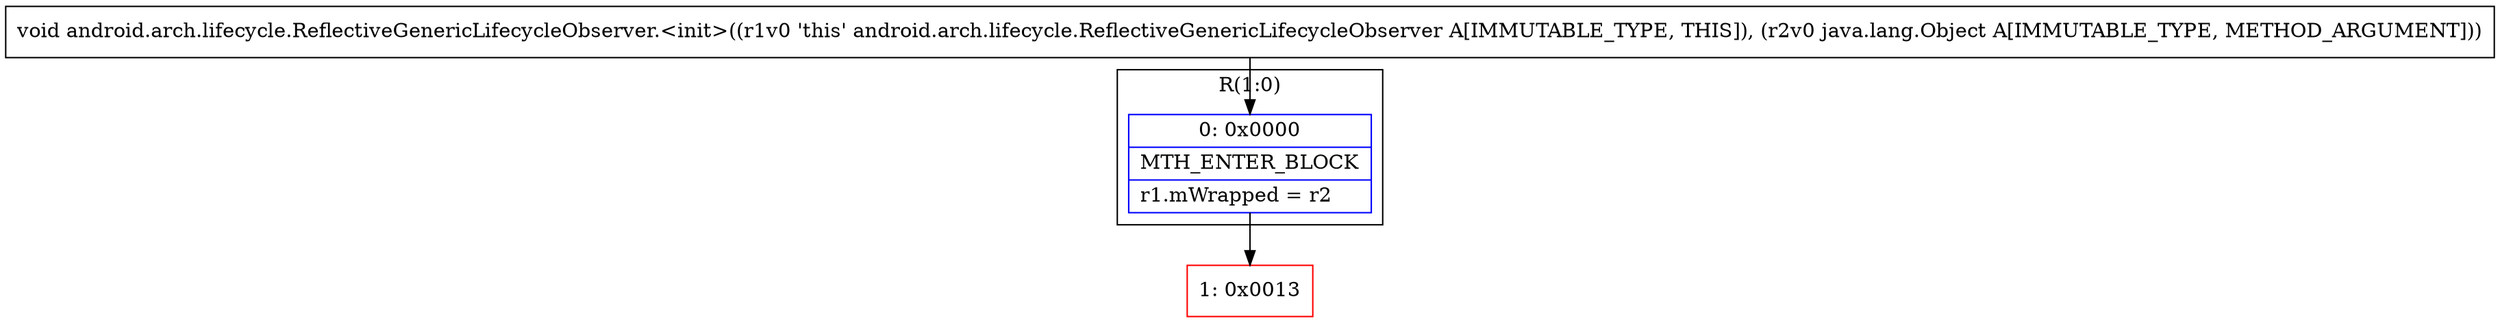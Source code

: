 digraph "CFG forandroid.arch.lifecycle.ReflectiveGenericLifecycleObserver.\<init\>(Ljava\/lang\/Object;)V" {
subgraph cluster_Region_481542786 {
label = "R(1:0)";
node [shape=record,color=blue];
Node_0 [shape=record,label="{0\:\ 0x0000|MTH_ENTER_BLOCK\l|r1.mWrapped = r2\l}"];
}
Node_1 [shape=record,color=red,label="{1\:\ 0x0013}"];
MethodNode[shape=record,label="{void android.arch.lifecycle.ReflectiveGenericLifecycleObserver.\<init\>((r1v0 'this' android.arch.lifecycle.ReflectiveGenericLifecycleObserver A[IMMUTABLE_TYPE, THIS]), (r2v0 java.lang.Object A[IMMUTABLE_TYPE, METHOD_ARGUMENT])) }"];
MethodNode -> Node_0;
Node_0 -> Node_1;
}

